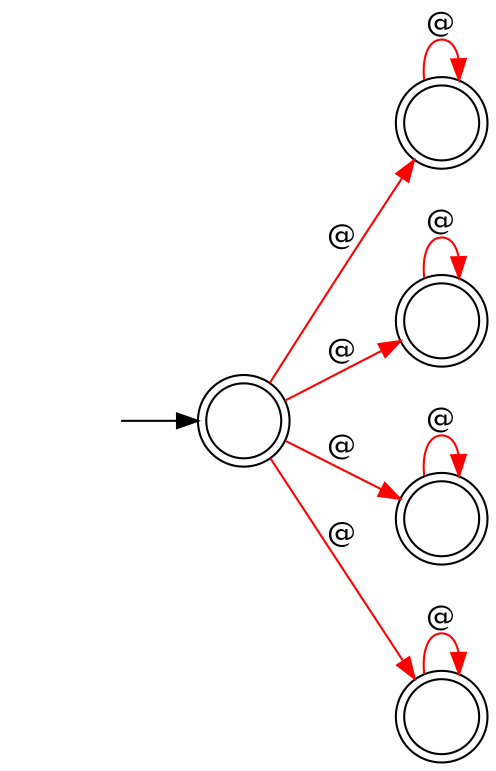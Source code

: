 digraph Automaton {
  rankdir = LR;
  0 [shape=doublecircle,label=""];
  0 -> 0 [label="@",color=red]
  1 [shape=doublecircle,label=""];
  1 -> 1 [label="@",color=red]
  2 [shape=doublecircle,label=""];
  2 -> 2 [label="@",color=red]
  3 [shape=doublecircle,label=""];
  initial [shape=plaintext,label=""];
  initial -> 3
  3 -> 2 [label="@",color=red]
  3 -> 0 [label="@",color=red]
  3 -> 1 [label="@",color=red]
  3 -> 4 [label="@",color=red]
  4 [shape=doublecircle,label=""];
  4 -> 4 [label="@",color=red]
}
